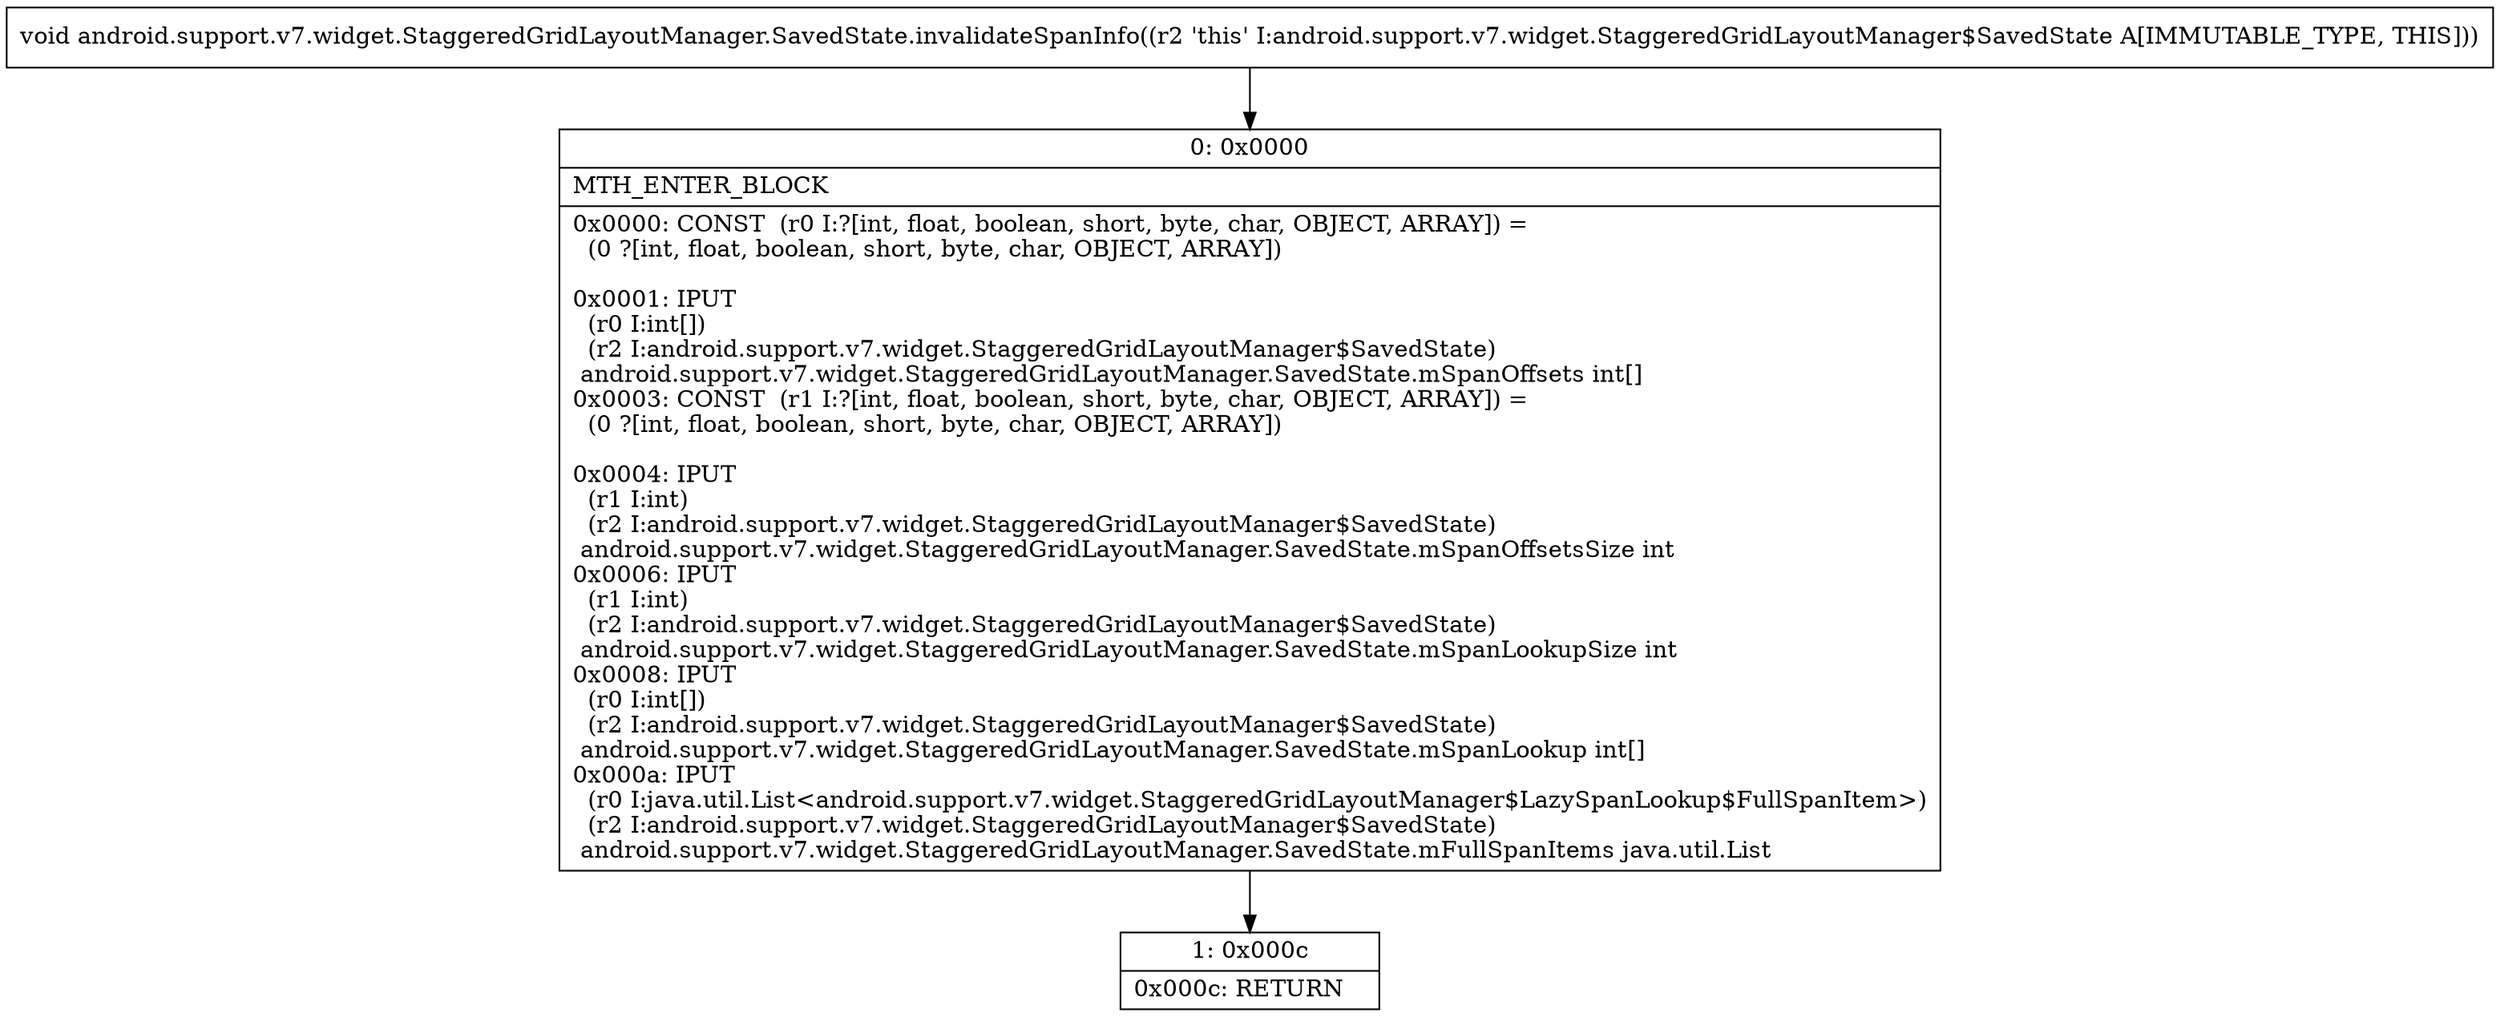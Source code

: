 digraph "CFG forandroid.support.v7.widget.StaggeredGridLayoutManager.SavedState.invalidateSpanInfo()V" {
Node_0 [shape=record,label="{0\:\ 0x0000|MTH_ENTER_BLOCK\l|0x0000: CONST  (r0 I:?[int, float, boolean, short, byte, char, OBJECT, ARRAY]) = \l  (0 ?[int, float, boolean, short, byte, char, OBJECT, ARRAY])\l \l0x0001: IPUT  \l  (r0 I:int[])\l  (r2 I:android.support.v7.widget.StaggeredGridLayoutManager$SavedState)\l android.support.v7.widget.StaggeredGridLayoutManager.SavedState.mSpanOffsets int[] \l0x0003: CONST  (r1 I:?[int, float, boolean, short, byte, char, OBJECT, ARRAY]) = \l  (0 ?[int, float, boolean, short, byte, char, OBJECT, ARRAY])\l \l0x0004: IPUT  \l  (r1 I:int)\l  (r2 I:android.support.v7.widget.StaggeredGridLayoutManager$SavedState)\l android.support.v7.widget.StaggeredGridLayoutManager.SavedState.mSpanOffsetsSize int \l0x0006: IPUT  \l  (r1 I:int)\l  (r2 I:android.support.v7.widget.StaggeredGridLayoutManager$SavedState)\l android.support.v7.widget.StaggeredGridLayoutManager.SavedState.mSpanLookupSize int \l0x0008: IPUT  \l  (r0 I:int[])\l  (r2 I:android.support.v7.widget.StaggeredGridLayoutManager$SavedState)\l android.support.v7.widget.StaggeredGridLayoutManager.SavedState.mSpanLookup int[] \l0x000a: IPUT  \l  (r0 I:java.util.List\<android.support.v7.widget.StaggeredGridLayoutManager$LazySpanLookup$FullSpanItem\>)\l  (r2 I:android.support.v7.widget.StaggeredGridLayoutManager$SavedState)\l android.support.v7.widget.StaggeredGridLayoutManager.SavedState.mFullSpanItems java.util.List \l}"];
Node_1 [shape=record,label="{1\:\ 0x000c|0x000c: RETURN   \l}"];
MethodNode[shape=record,label="{void android.support.v7.widget.StaggeredGridLayoutManager.SavedState.invalidateSpanInfo((r2 'this' I:android.support.v7.widget.StaggeredGridLayoutManager$SavedState A[IMMUTABLE_TYPE, THIS])) }"];
MethodNode -> Node_0;
Node_0 -> Node_1;
}

